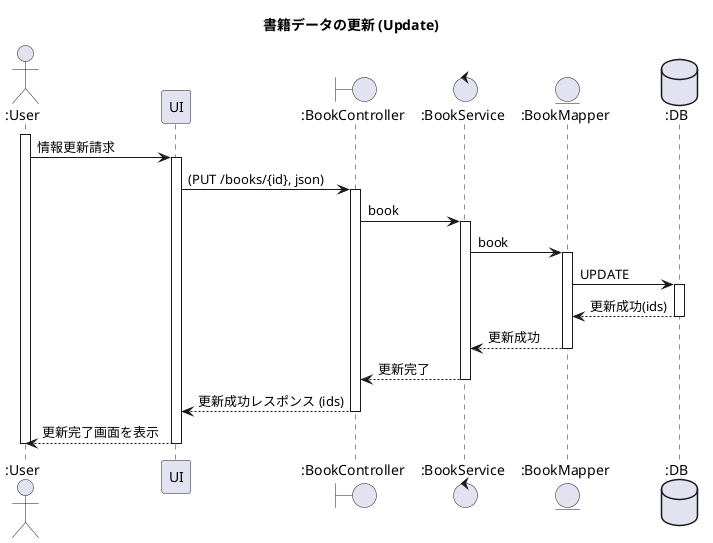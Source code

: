 @startuml updateBook

title 書籍データの更新 (Update)

actor ":User" as User
participant "UI" as UI
boundary ":BookController" as BookController
control ":BookService" as BookService
entity ":BookMapper" as BookMapper
database ":DB" as DB

activate User
User -> UI ++ : 情報更新請求
UI -> BookController ++ : (PUT /books/{id}, json)
BookController -> BookService ++ : book
BookService -> BookMapper ++ : book
BookMapper -> DB ++ : UPDATE
DB --> BookMapper -- : 更新成功(ids)
BookMapper --> BookService -- : 更新成功
BookService --> BookController -- : 更新完了
BookController --> UI -- : 更新成功レスポンス (ids)
UI --> User -- : 更新完了画面を表示
deactivate User

@enduml